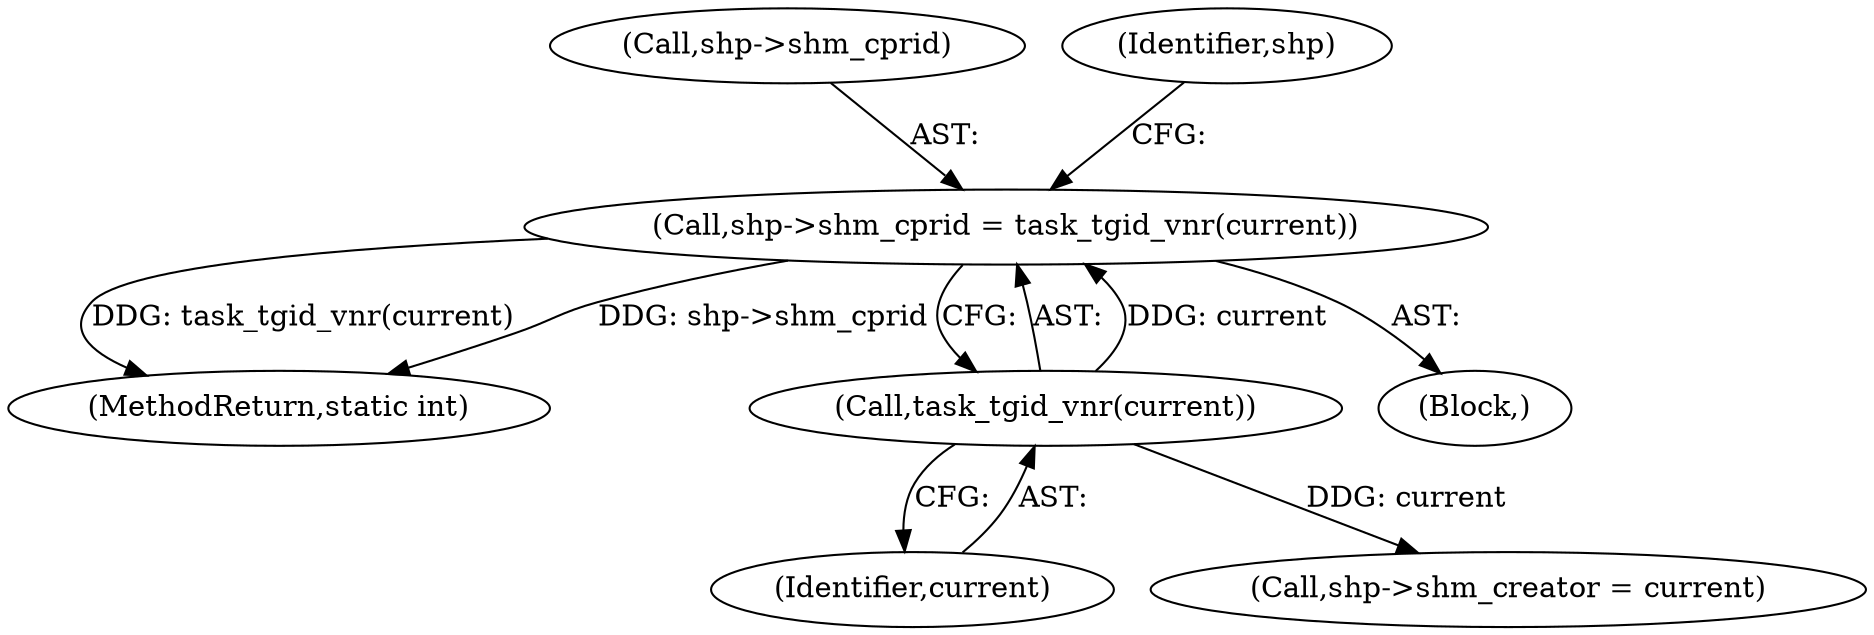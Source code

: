digraph "0_linux_b9a532277938798b53178d5a66af6e2915cb27cf_0@pointer" {
"1000327" [label="(Call,shp->shm_cprid = task_tgid_vnr(current))"];
"1000331" [label="(Call,task_tgid_vnr(current))"];
"1000456" [label="(MethodReturn,static int)"];
"1000328" [label="(Call,shp->shm_cprid)"];
"1000106" [label="(Block,)"];
"1000335" [label="(Identifier,shp)"];
"1000332" [label="(Identifier,current)"];
"1000327" [label="(Call,shp->shm_cprid = task_tgid_vnr(current))"];
"1000331" [label="(Call,task_tgid_vnr(current))"];
"1000367" [label="(Call,shp->shm_creator = current)"];
"1000327" -> "1000106"  [label="AST: "];
"1000327" -> "1000331"  [label="CFG: "];
"1000328" -> "1000327"  [label="AST: "];
"1000331" -> "1000327"  [label="AST: "];
"1000335" -> "1000327"  [label="CFG: "];
"1000327" -> "1000456"  [label="DDG: task_tgid_vnr(current)"];
"1000327" -> "1000456"  [label="DDG: shp->shm_cprid"];
"1000331" -> "1000327"  [label="DDG: current"];
"1000331" -> "1000332"  [label="CFG: "];
"1000332" -> "1000331"  [label="AST: "];
"1000331" -> "1000367"  [label="DDG: current"];
}

